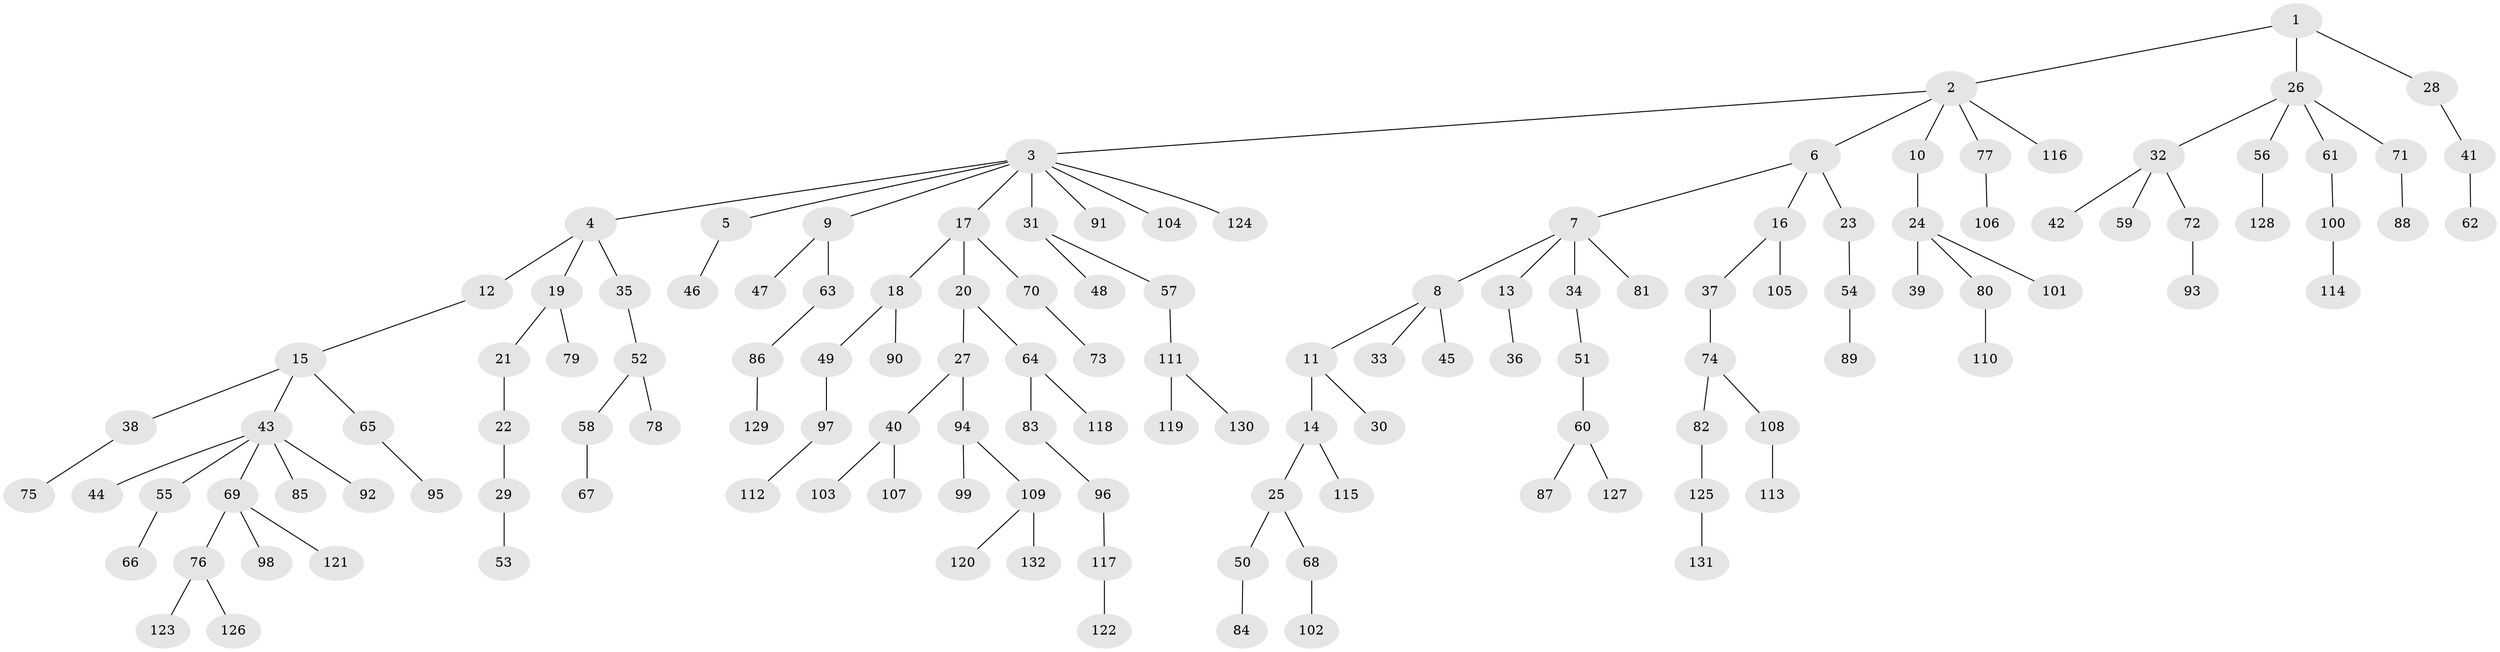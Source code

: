 // coarse degree distribution, {1: 0.8461538461538461, 2: 0.1282051282051282, 33: 0.02564102564102564}
// Generated by graph-tools (version 1.1) at 2025/55/03/04/25 21:55:54]
// undirected, 132 vertices, 131 edges
graph export_dot {
graph [start="1"]
  node [color=gray90,style=filled];
  1;
  2;
  3;
  4;
  5;
  6;
  7;
  8;
  9;
  10;
  11;
  12;
  13;
  14;
  15;
  16;
  17;
  18;
  19;
  20;
  21;
  22;
  23;
  24;
  25;
  26;
  27;
  28;
  29;
  30;
  31;
  32;
  33;
  34;
  35;
  36;
  37;
  38;
  39;
  40;
  41;
  42;
  43;
  44;
  45;
  46;
  47;
  48;
  49;
  50;
  51;
  52;
  53;
  54;
  55;
  56;
  57;
  58;
  59;
  60;
  61;
  62;
  63;
  64;
  65;
  66;
  67;
  68;
  69;
  70;
  71;
  72;
  73;
  74;
  75;
  76;
  77;
  78;
  79;
  80;
  81;
  82;
  83;
  84;
  85;
  86;
  87;
  88;
  89;
  90;
  91;
  92;
  93;
  94;
  95;
  96;
  97;
  98;
  99;
  100;
  101;
  102;
  103;
  104;
  105;
  106;
  107;
  108;
  109;
  110;
  111;
  112;
  113;
  114;
  115;
  116;
  117;
  118;
  119;
  120;
  121;
  122;
  123;
  124;
  125;
  126;
  127;
  128;
  129;
  130;
  131;
  132;
  1 -- 2;
  1 -- 26;
  1 -- 28;
  2 -- 3;
  2 -- 6;
  2 -- 10;
  2 -- 77;
  2 -- 116;
  3 -- 4;
  3 -- 5;
  3 -- 9;
  3 -- 17;
  3 -- 31;
  3 -- 91;
  3 -- 104;
  3 -- 124;
  4 -- 12;
  4 -- 19;
  4 -- 35;
  5 -- 46;
  6 -- 7;
  6 -- 16;
  6 -- 23;
  7 -- 8;
  7 -- 13;
  7 -- 34;
  7 -- 81;
  8 -- 11;
  8 -- 33;
  8 -- 45;
  9 -- 47;
  9 -- 63;
  10 -- 24;
  11 -- 14;
  11 -- 30;
  12 -- 15;
  13 -- 36;
  14 -- 25;
  14 -- 115;
  15 -- 38;
  15 -- 43;
  15 -- 65;
  16 -- 37;
  16 -- 105;
  17 -- 18;
  17 -- 20;
  17 -- 70;
  18 -- 49;
  18 -- 90;
  19 -- 21;
  19 -- 79;
  20 -- 27;
  20 -- 64;
  21 -- 22;
  22 -- 29;
  23 -- 54;
  24 -- 39;
  24 -- 80;
  24 -- 101;
  25 -- 50;
  25 -- 68;
  26 -- 32;
  26 -- 56;
  26 -- 61;
  26 -- 71;
  27 -- 40;
  27 -- 94;
  28 -- 41;
  29 -- 53;
  31 -- 48;
  31 -- 57;
  32 -- 42;
  32 -- 59;
  32 -- 72;
  34 -- 51;
  35 -- 52;
  37 -- 74;
  38 -- 75;
  40 -- 103;
  40 -- 107;
  41 -- 62;
  43 -- 44;
  43 -- 55;
  43 -- 69;
  43 -- 85;
  43 -- 92;
  49 -- 97;
  50 -- 84;
  51 -- 60;
  52 -- 58;
  52 -- 78;
  54 -- 89;
  55 -- 66;
  56 -- 128;
  57 -- 111;
  58 -- 67;
  60 -- 87;
  60 -- 127;
  61 -- 100;
  63 -- 86;
  64 -- 83;
  64 -- 118;
  65 -- 95;
  68 -- 102;
  69 -- 76;
  69 -- 98;
  69 -- 121;
  70 -- 73;
  71 -- 88;
  72 -- 93;
  74 -- 82;
  74 -- 108;
  76 -- 123;
  76 -- 126;
  77 -- 106;
  80 -- 110;
  82 -- 125;
  83 -- 96;
  86 -- 129;
  94 -- 99;
  94 -- 109;
  96 -- 117;
  97 -- 112;
  100 -- 114;
  108 -- 113;
  109 -- 120;
  109 -- 132;
  111 -- 119;
  111 -- 130;
  117 -- 122;
  125 -- 131;
}
